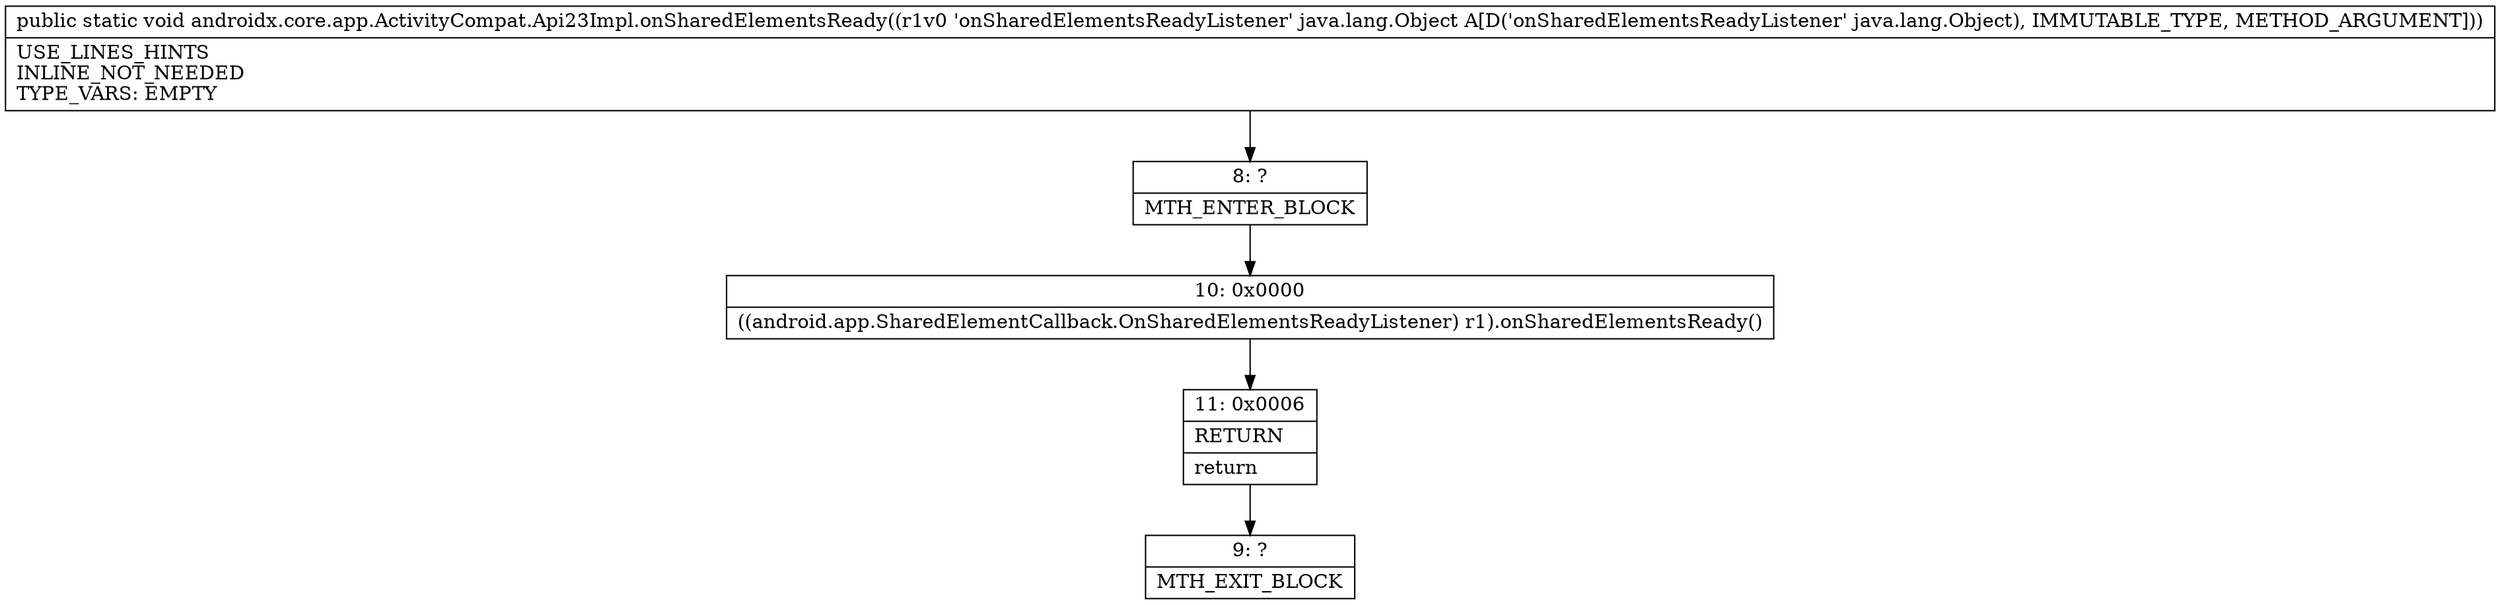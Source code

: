 digraph "CFG forandroidx.core.app.ActivityCompat.Api23Impl.onSharedElementsReady(Ljava\/lang\/Object;)V" {
Node_8 [shape=record,label="{8\:\ ?|MTH_ENTER_BLOCK\l}"];
Node_10 [shape=record,label="{10\:\ 0x0000|((android.app.SharedElementCallback.OnSharedElementsReadyListener) r1).onSharedElementsReady()\l}"];
Node_11 [shape=record,label="{11\:\ 0x0006|RETURN\l|return\l}"];
Node_9 [shape=record,label="{9\:\ ?|MTH_EXIT_BLOCK\l}"];
MethodNode[shape=record,label="{public static void androidx.core.app.ActivityCompat.Api23Impl.onSharedElementsReady((r1v0 'onSharedElementsReadyListener' java.lang.Object A[D('onSharedElementsReadyListener' java.lang.Object), IMMUTABLE_TYPE, METHOD_ARGUMENT]))  | USE_LINES_HINTS\lINLINE_NOT_NEEDED\lTYPE_VARS: EMPTY\l}"];
MethodNode -> Node_8;Node_8 -> Node_10;
Node_10 -> Node_11;
Node_11 -> Node_9;
}

